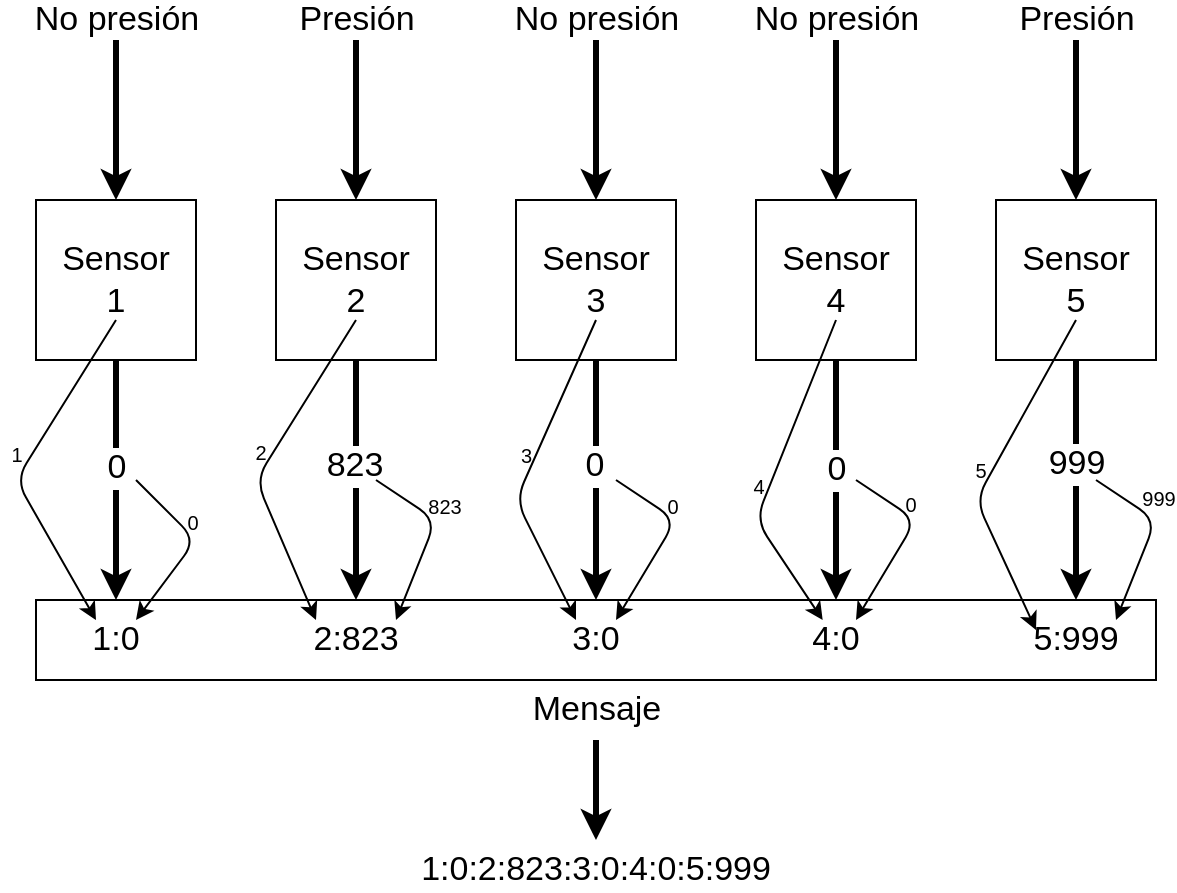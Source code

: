 <mxfile version="13.1.3" type="device"><diagram id="T1WmfEo9RY5or4r3WFk0" name="Page-1"><mxGraphModel dx="321" dy="224" grid="1" gridSize="10" guides="1" tooltips="1" connect="1" arrows="1" fold="1" page="1" pageScale="1" pageWidth="827" pageHeight="1169" math="0" shadow="0"><root><mxCell id="0"/><mxCell id="1" parent="0"/><mxCell id="3vnKodw-AI9YfOFUsxW8-24" style="edgeStyle=orthogonalEdgeStyle;rounded=0;orthogonalLoop=1;jettySize=auto;html=1;strokeWidth=3;fontSize=17;" edge="1" parent="1" source="3vnKodw-AI9YfOFUsxW8-5" target="3vnKodw-AI9YfOFUsxW8-21"><mxGeometry relative="1" as="geometry"><Array as="points"><mxPoint x="200" y="420"/><mxPoint x="200" y="420"/></Array></mxGeometry></mxCell><mxCell id="3vnKodw-AI9YfOFUsxW8-30" value="0" style="edgeLabel;html=1;align=center;verticalAlign=middle;resizable=0;points=[];fontSize=17;" vertex="1" connectable="0" parent="3vnKodw-AI9YfOFUsxW8-24"><mxGeometry x="0.667" y="46" relative="1" as="geometry"><mxPoint x="-46" y="-46" as="offset"/></mxGeometry></mxCell><mxCell id="3vnKodw-AI9YfOFUsxW8-5" value="" style="whiteSpace=wrap;html=1;aspect=fixed;fillColor=none;fontSize=17;labelBackgroundColor=none;" vertex="1" parent="1"><mxGeometry x="160" y="240" width="80" height="80" as="geometry"/></mxCell><mxCell id="3vnKodw-AI9YfOFUsxW8-6" value="" style="endArrow=classic;html=1;strokeWidth=3;fontSize=17;entryX=0.5;entryY=0;entryDx=0;entryDy=0;labelBackgroundColor=none;" edge="1" parent="1" target="3vnKodw-AI9YfOFUsxW8-5"><mxGeometry width="50" height="50" relative="1" as="geometry"><mxPoint x="200" y="160" as="sourcePoint"/><mxPoint x="220" y="180" as="targetPoint"/></mxGeometry></mxCell><mxCell id="3vnKodw-AI9YfOFUsxW8-8" value="No presión" style="edgeLabel;html=1;align=center;verticalAlign=middle;resizable=0;points=[];fontSize=17;labelBackgroundColor=none;" vertex="1" connectable="0" parent="3vnKodw-AI9YfOFUsxW8-6"><mxGeometry x="-0.675" y="2" relative="1" as="geometry"><mxPoint x="-2" y="-23" as="offset"/></mxGeometry></mxCell><mxCell id="3vnKodw-AI9YfOFUsxW8-25" style="edgeStyle=orthogonalEdgeStyle;rounded=0;orthogonalLoop=1;jettySize=auto;html=1;strokeWidth=3;fontSize=17;" edge="1" parent="1" source="3vnKodw-AI9YfOFUsxW8-9" target="3vnKodw-AI9YfOFUsxW8-21"><mxGeometry relative="1" as="geometry"><Array as="points"><mxPoint x="320" y="420"/><mxPoint x="320" y="420"/></Array></mxGeometry></mxCell><mxCell id="3vnKodw-AI9YfOFUsxW8-31" value="823" style="edgeLabel;html=1;align=center;verticalAlign=middle;resizable=0;points=[];fontSize=17;" vertex="1" connectable="0" parent="3vnKodw-AI9YfOFUsxW8-25"><mxGeometry x="0.667" y="-47" relative="1" as="geometry"><mxPoint x="46" y="-47" as="offset"/></mxGeometry></mxCell><mxCell id="3vnKodw-AI9YfOFUsxW8-9" value="" style="whiteSpace=wrap;html=1;aspect=fixed;fillColor=none;fontSize=17;labelBackgroundColor=none;" vertex="1" parent="1"><mxGeometry x="280" y="240" width="80" height="80" as="geometry"/></mxCell><mxCell id="3vnKodw-AI9YfOFUsxW8-10" value="" style="endArrow=classic;html=1;strokeWidth=3;fontSize=17;entryX=0.5;entryY=0;entryDx=0;entryDy=0;labelBackgroundColor=none;" edge="1" parent="1" target="3vnKodw-AI9YfOFUsxW8-9"><mxGeometry width="50" height="50" relative="1" as="geometry"><mxPoint x="320" y="160" as="sourcePoint"/><mxPoint x="340" y="180" as="targetPoint"/></mxGeometry></mxCell><mxCell id="3vnKodw-AI9YfOFUsxW8-11" value="Presión" style="edgeLabel;html=1;align=center;verticalAlign=middle;resizable=0;points=[];fontSize=17;labelBackgroundColor=none;" vertex="1" connectable="0" parent="3vnKodw-AI9YfOFUsxW8-10"><mxGeometry x="-0.675" y="2" relative="1" as="geometry"><mxPoint x="-2" y="-23" as="offset"/></mxGeometry></mxCell><mxCell id="3vnKodw-AI9YfOFUsxW8-26" style="edgeStyle=orthogonalEdgeStyle;rounded=0;orthogonalLoop=1;jettySize=auto;html=1;strokeWidth=3;fontSize=17;" edge="1" parent="1" source="3vnKodw-AI9YfOFUsxW8-12" target="3vnKodw-AI9YfOFUsxW8-21"><mxGeometry relative="1" as="geometry"/></mxCell><mxCell id="3vnKodw-AI9YfOFUsxW8-33" value="0" style="edgeLabel;html=1;align=center;verticalAlign=middle;resizable=0;points=[];fontSize=17;" vertex="1" connectable="0" parent="3vnKodw-AI9YfOFUsxW8-26"><mxGeometry x="-0.117" y="-1" relative="1" as="geometry"><mxPoint as="offset"/></mxGeometry></mxCell><mxCell id="3vnKodw-AI9YfOFUsxW8-12" value="" style="whiteSpace=wrap;html=1;aspect=fixed;fillColor=none;fontSize=17;labelBackgroundColor=none;" vertex="1" parent="1"><mxGeometry x="400" y="240" width="80" height="80" as="geometry"/></mxCell><mxCell id="3vnKodw-AI9YfOFUsxW8-13" value="" style="endArrow=classic;html=1;strokeWidth=3;fontSize=17;entryX=0.5;entryY=0;entryDx=0;entryDy=0;labelBackgroundColor=none;" edge="1" parent="1" target="3vnKodw-AI9YfOFUsxW8-12"><mxGeometry width="50" height="50" relative="1" as="geometry"><mxPoint x="440" y="160" as="sourcePoint"/><mxPoint x="460" y="180" as="targetPoint"/></mxGeometry></mxCell><mxCell id="3vnKodw-AI9YfOFUsxW8-14" value="No presión" style="edgeLabel;html=1;align=center;verticalAlign=middle;resizable=0;points=[];fontSize=17;labelBackgroundColor=none;" vertex="1" connectable="0" parent="3vnKodw-AI9YfOFUsxW8-13"><mxGeometry x="-0.675" y="2" relative="1" as="geometry"><mxPoint x="-2" y="-23" as="offset"/></mxGeometry></mxCell><mxCell id="3vnKodw-AI9YfOFUsxW8-27" style="edgeStyle=orthogonalEdgeStyle;rounded=0;orthogonalLoop=1;jettySize=auto;html=1;strokeWidth=3;fontSize=17;" edge="1" parent="1" source="3vnKodw-AI9YfOFUsxW8-15" target="3vnKodw-AI9YfOFUsxW8-21"><mxGeometry relative="1" as="geometry"><Array as="points"><mxPoint x="560" y="420"/><mxPoint x="560" y="420"/></Array></mxGeometry></mxCell><mxCell id="3vnKodw-AI9YfOFUsxW8-34" value="0" style="edgeLabel;html=1;align=center;verticalAlign=middle;resizable=0;points=[];fontSize=17;" vertex="1" connectable="0" parent="3vnKodw-AI9YfOFUsxW8-27"><mxGeometry x="0.667" y="-45" relative="1" as="geometry"><mxPoint x="45" y="-45" as="offset"/></mxGeometry></mxCell><mxCell id="3vnKodw-AI9YfOFUsxW8-15" value="" style="whiteSpace=wrap;html=1;aspect=fixed;fillColor=none;fontSize=17;labelBackgroundColor=none;" vertex="1" parent="1"><mxGeometry x="520" y="240" width="80" height="80" as="geometry"/></mxCell><mxCell id="3vnKodw-AI9YfOFUsxW8-16" value="" style="endArrow=classic;html=1;strokeWidth=3;fontSize=17;entryX=0.5;entryY=0;entryDx=0;entryDy=0;labelBackgroundColor=none;" edge="1" parent="1" target="3vnKodw-AI9YfOFUsxW8-15"><mxGeometry width="50" height="50" relative="1" as="geometry"><mxPoint x="560" y="160" as="sourcePoint"/><mxPoint x="580" y="180" as="targetPoint"/></mxGeometry></mxCell><mxCell id="3vnKodw-AI9YfOFUsxW8-17" value="No presión" style="edgeLabel;html=1;align=center;verticalAlign=middle;resizable=0;points=[];fontSize=17;labelBackgroundColor=none;" vertex="1" connectable="0" parent="3vnKodw-AI9YfOFUsxW8-16"><mxGeometry x="-0.675" y="2" relative="1" as="geometry"><mxPoint x="-2" y="-23" as="offset"/></mxGeometry></mxCell><mxCell id="3vnKodw-AI9YfOFUsxW8-28" style="edgeStyle=orthogonalEdgeStyle;rounded=0;orthogonalLoop=1;jettySize=auto;html=1;strokeWidth=3;fontSize=17;" edge="1" parent="1" source="3vnKodw-AI9YfOFUsxW8-18" target="3vnKodw-AI9YfOFUsxW8-21"><mxGeometry relative="1" as="geometry"><Array as="points"><mxPoint x="680" y="420"/><mxPoint x="680" y="420"/></Array></mxGeometry></mxCell><mxCell id="3vnKodw-AI9YfOFUsxW8-35" value="999" style="edgeLabel;html=1;align=center;verticalAlign=middle;resizable=0;points=[];fontSize=17;" vertex="1" connectable="0" parent="3vnKodw-AI9YfOFUsxW8-28"><mxGeometry x="0.667" y="-48" relative="1" as="geometry"><mxPoint x="48" y="-48" as="offset"/></mxGeometry></mxCell><mxCell id="3vnKodw-AI9YfOFUsxW8-18" value="" style="whiteSpace=wrap;html=1;aspect=fixed;fillColor=none;fontSize=17;labelBackgroundColor=none;" vertex="1" parent="1"><mxGeometry x="640" y="240" width="80" height="80" as="geometry"/></mxCell><mxCell id="3vnKodw-AI9YfOFUsxW8-19" value="" style="endArrow=classic;html=1;strokeWidth=3;fontSize=17;entryX=0.5;entryY=0;entryDx=0;entryDy=0;labelBackgroundColor=none;" edge="1" parent="1" target="3vnKodw-AI9YfOFUsxW8-18"><mxGeometry width="50" height="50" relative="1" as="geometry"><mxPoint x="680" y="160" as="sourcePoint"/><mxPoint x="700" y="180" as="targetPoint"/></mxGeometry></mxCell><mxCell id="3vnKodw-AI9YfOFUsxW8-20" value="Presión" style="edgeLabel;html=1;align=center;verticalAlign=middle;resizable=0;points=[];fontSize=17;labelBackgroundColor=none;" vertex="1" connectable="0" parent="3vnKodw-AI9YfOFUsxW8-19"><mxGeometry x="-0.675" y="2" relative="1" as="geometry"><mxPoint x="-2" y="-23" as="offset"/></mxGeometry></mxCell><mxCell id="3vnKodw-AI9YfOFUsxW8-21" value="" style="rounded=0;whiteSpace=wrap;html=1;fillColor=none;fontSize=17;labelBackgroundColor=none;" vertex="1" parent="1"><mxGeometry x="160" y="440" width="560" height="40" as="geometry"/></mxCell><mxCell id="3vnKodw-AI9YfOFUsxW8-22" value="Mensaje" style="text;html=1;align=center;verticalAlign=middle;resizable=0;points=[];autosize=1;fontSize=17;labelBackgroundColor=none;" vertex="1" parent="1"><mxGeometry x="400" y="480" width="80" height="30" as="geometry"/></mxCell><mxCell id="3vnKodw-AI9YfOFUsxW8-29" value="1:0" style="text;html=1;strokeColor=none;fillColor=none;align=center;verticalAlign=middle;whiteSpace=wrap;rounded=0;fontSize=17;labelBackgroundColor=none;" vertex="1" parent="1"><mxGeometry x="180" y="450" width="40" height="20" as="geometry"/></mxCell><mxCell id="3vnKodw-AI9YfOFUsxW8-32" value="2:823" style="text;html=1;strokeColor=none;fillColor=none;align=center;verticalAlign=middle;whiteSpace=wrap;rounded=0;fontSize=17;labelBackgroundColor=none;" vertex="1" parent="1"><mxGeometry x="300" y="450" width="40" height="20" as="geometry"/></mxCell><mxCell id="3vnKodw-AI9YfOFUsxW8-36" value="4:0" style="text;html=1;strokeColor=none;fillColor=none;align=center;verticalAlign=middle;whiteSpace=wrap;rounded=0;fontSize=17;labelBackgroundColor=none;" vertex="1" parent="1"><mxGeometry x="540" y="450" width="40" height="20" as="geometry"/></mxCell><mxCell id="3vnKodw-AI9YfOFUsxW8-37" value="5:999" style="text;html=1;strokeColor=none;fillColor=none;align=center;verticalAlign=middle;whiteSpace=wrap;rounded=0;fontSize=17;labelBackgroundColor=none;" vertex="1" parent="1"><mxGeometry x="660" y="450" width="40" height="20" as="geometry"/></mxCell><mxCell id="3vnKodw-AI9YfOFUsxW8-39" value="" style="endArrow=classic;html=1;strokeWidth=1;fontSize=17;exitX=0.5;exitY=1;exitDx=0;exitDy=0;" edge="1" parent="1" source="3vnKodw-AI9YfOFUsxW8-41"><mxGeometry width="50" height="50" relative="1" as="geometry"><mxPoint x="150" y="290" as="sourcePoint"/><mxPoint x="190" y="450" as="targetPoint"/><Array as="points"><mxPoint x="150" y="380"/></Array></mxGeometry></mxCell><mxCell id="3vnKodw-AI9YfOFUsxW8-44" value="1" style="edgeLabel;html=1;align=center;verticalAlign=middle;resizable=0;points=[];fontSize=10;labelBackgroundColor=none;" vertex="1" connectable="0" parent="3vnKodw-AI9YfOFUsxW8-39"><mxGeometry x="-0.178" relative="1" as="geometry"><mxPoint x="-11.7" y="6" as="offset"/></mxGeometry></mxCell><mxCell id="3vnKodw-AI9YfOFUsxW8-41" value="&lt;span style=&quot;caret-color: rgb(0, 0, 0); color: rgb(0, 0, 0); font-family: Helvetica; font-size: 17px; font-style: normal; font-variant-caps: normal; font-weight: normal; letter-spacing: normal; text-align: center; text-indent: 0px; text-transform: none; word-spacing: 0px; -webkit-text-stroke-width: 0px; text-decoration: none; float: none; display: inline !important;&quot;&gt;Sensor&lt;/span&gt;&lt;br style=&quot;caret-color: rgb(0, 0, 0); color: rgb(0, 0, 0); font-family: Helvetica; font-size: 17px; font-style: normal; font-variant-caps: normal; font-weight: normal; letter-spacing: normal; text-align: center; text-indent: 0px; text-transform: none; word-spacing: 0px; -webkit-text-stroke-width: 0px; text-decoration: none;&quot;&gt;&lt;span style=&quot;caret-color: rgb(0, 0, 0); color: rgb(0, 0, 0); font-family: Helvetica; font-size: 17px; font-style: normal; font-variant-caps: normal; font-weight: normal; letter-spacing: normal; text-align: center; text-indent: 0px; text-transform: none; word-spacing: 0px; -webkit-text-stroke-width: 0px; text-decoration: none; float: none; display: inline !important;&quot;&gt;1&lt;/span&gt;" style="text;html=1;strokeColor=none;fillColor=none;align=center;verticalAlign=middle;whiteSpace=wrap;rounded=0;fontSize=17;labelBackgroundColor=none;" vertex="1" parent="1"><mxGeometry x="170" y="260" width="60" height="40" as="geometry"/></mxCell><mxCell id="3vnKodw-AI9YfOFUsxW8-42" value="" style="endArrow=classic;html=1;strokeWidth=1;fontSize=17;entryX=0.75;entryY=0;entryDx=0;entryDy=0;" edge="1" parent="1" target="3vnKodw-AI9YfOFUsxW8-29"><mxGeometry width="50" height="50" relative="1" as="geometry"><mxPoint x="210" y="380" as="sourcePoint"/><mxPoint x="290" y="360" as="targetPoint"/><Array as="points"><mxPoint x="240" y="410"/></Array></mxGeometry></mxCell><mxCell id="3vnKodw-AI9YfOFUsxW8-43" value="0" style="edgeLabel;html=1;align=center;verticalAlign=middle;resizable=0;points=[];fontSize=10;labelBackgroundColor=none;" vertex="1" connectable="0" parent="3vnKodw-AI9YfOFUsxW8-42"><mxGeometry x="-0.334" y="2" relative="1" as="geometry"><mxPoint x="4" as="offset"/></mxGeometry></mxCell><mxCell id="3vnKodw-AI9YfOFUsxW8-45" value="&lt;span style=&quot;caret-color: rgb(0, 0, 0); color: rgb(0, 0, 0); font-family: Helvetica; font-size: 17px; font-style: normal; font-variant-caps: normal; font-weight: normal; letter-spacing: normal; text-align: center; text-indent: 0px; text-transform: none; word-spacing: 0px; -webkit-text-stroke-width: 0px; text-decoration: none; float: none; display: inline !important;&quot;&gt;Sensor&lt;/span&gt;&lt;br style=&quot;caret-color: rgb(0, 0, 0); color: rgb(0, 0, 0); font-family: Helvetica; font-size: 17px; font-style: normal; font-variant-caps: normal; font-weight: normal; letter-spacing: normal; text-align: center; text-indent: 0px; text-transform: none; word-spacing: 0px; -webkit-text-stroke-width: 0px; text-decoration: none;&quot;&gt;&lt;span style=&quot;caret-color: rgb(0, 0, 0); color: rgb(0, 0, 0); font-family: Helvetica; font-size: 17px; font-style: normal; font-variant-caps: normal; font-weight: normal; letter-spacing: normal; text-align: center; text-indent: 0px; text-transform: none; word-spacing: 0px; -webkit-text-stroke-width: 0px; text-decoration: none; float: none; display: inline !important;&quot;&gt;2&lt;/span&gt;" style="text;html=1;strokeColor=none;fillColor=none;align=center;verticalAlign=middle;whiteSpace=wrap;rounded=0;labelBackgroundColor=none;fontSize=10;" vertex="1" parent="1"><mxGeometry x="290" y="260" width="60" height="40" as="geometry"/></mxCell><mxCell id="3vnKodw-AI9YfOFUsxW8-46" value="" style="endArrow=classic;html=1;strokeWidth=1;fontSize=10;entryX=0;entryY=0;entryDx=0;entryDy=0;exitX=0.5;exitY=1;exitDx=0;exitDy=0;" edge="1" parent="1" source="3vnKodw-AI9YfOFUsxW8-45" target="3vnKodw-AI9YfOFUsxW8-32"><mxGeometry width="50" height="50" relative="1" as="geometry"><mxPoint x="260" y="310" as="sourcePoint"/><mxPoint x="300" y="340" as="targetPoint"/><Array as="points"><mxPoint x="270" y="380"/></Array></mxGeometry></mxCell><mxCell id="3vnKodw-AI9YfOFUsxW8-47" value="2" style="edgeLabel;html=1;align=center;verticalAlign=middle;resizable=0;points=[];fontSize=10;labelBackgroundColor=none;" vertex="1" connectable="0" parent="3vnKodw-AI9YfOFUsxW8-46"><mxGeometry x="-0.076" relative="1" as="geometry"><mxPoint x="-6" y="-1" as="offset"/></mxGeometry></mxCell><mxCell id="3vnKodw-AI9YfOFUsxW8-48" value="" style="endArrow=classic;html=1;strokeWidth=1;fontSize=10;entryX=1;entryY=0;entryDx=0;entryDy=0;" edge="1" parent="1" target="3vnKodw-AI9YfOFUsxW8-32"><mxGeometry width="50" height="50" relative="1" as="geometry"><mxPoint x="330" y="380" as="sourcePoint"/><mxPoint x="400" y="360" as="targetPoint"/><Array as="points"><mxPoint x="360" y="400"/></Array></mxGeometry></mxCell><mxCell id="3vnKodw-AI9YfOFUsxW8-49" value="823" style="edgeLabel;html=1;align=center;verticalAlign=middle;resizable=0;points=[];fontSize=10;labelBackgroundColor=none;" vertex="1" connectable="0" parent="3vnKodw-AI9YfOFUsxW8-48"><mxGeometry x="-0.346" y="1" relative="1" as="geometry"><mxPoint x="9" y="-3" as="offset"/></mxGeometry></mxCell><mxCell id="3vnKodw-AI9YfOFUsxW8-50" value="" style="endArrow=classic;html=1;strokeWidth=1;fontSize=10;exitX=0.5;exitY=1;exitDx=0;exitDy=0;" edge="1" parent="1" source="3vnKodw-AI9YfOFUsxW8-51"><mxGeometry width="50" height="50" relative="1" as="geometry"><mxPoint x="380" y="310" as="sourcePoint"/><mxPoint x="430" y="450" as="targetPoint"/><Array as="points"><mxPoint x="400" y="390"/></Array></mxGeometry></mxCell><mxCell id="3vnKodw-AI9YfOFUsxW8-52" value="3" style="edgeLabel;align=center;verticalAlign=middle;resizable=0;points=[];fontSize=10;labelBackgroundColor=none;" vertex="1" connectable="0" parent="3vnKodw-AI9YfOFUsxW8-50"><mxGeometry x="-0.107" y="-1" relative="1" as="geometry"><mxPoint x="-4" as="offset"/></mxGeometry></mxCell><mxCell id="3vnKodw-AI9YfOFUsxW8-51" value="&lt;span style=&quot;caret-color: rgb(0, 0, 0); color: rgb(0, 0, 0); font-family: Helvetica; font-size: 17px; font-style: normal; font-variant-caps: normal; font-weight: normal; letter-spacing: normal; text-align: center; text-indent: 0px; text-transform: none; word-spacing: 0px; -webkit-text-stroke-width: 0px; text-decoration: none; float: none; display: inline !important;&quot;&gt;Sensor&lt;/span&gt;&lt;br style=&quot;caret-color: rgb(0, 0, 0); color: rgb(0, 0, 0); font-family: Helvetica; font-size: 17px; font-style: normal; font-variant-caps: normal; font-weight: normal; letter-spacing: normal; text-align: center; text-indent: 0px; text-transform: none; word-spacing: 0px; -webkit-text-stroke-width: 0px; text-decoration: none;&quot;&gt;&lt;span style=&quot;caret-color: rgb(0, 0, 0); color: rgb(0, 0, 0); font-family: Helvetica; font-size: 17px; font-style: normal; font-variant-caps: normal; font-weight: normal; letter-spacing: normal; text-align: center; text-indent: 0px; text-transform: none; word-spacing: 0px; -webkit-text-stroke-width: 0px; text-decoration: none; float: none; display: inline !important;&quot;&gt;3&lt;/span&gt;" style="text;html=1;strokeColor=none;fillColor=none;align=center;verticalAlign=middle;whiteSpace=wrap;rounded=0;labelBackgroundColor=none;fontSize=10;" vertex="1" parent="1"><mxGeometry x="410" y="260" width="60" height="40" as="geometry"/></mxCell><mxCell id="3vnKodw-AI9YfOFUsxW8-53" value="" style="endArrow=classic;html=1;strokeWidth=1;fontSize=10;entryX=0.75;entryY=0;entryDx=0;entryDy=0;" edge="1" parent="1" target="3vnKodw-AI9YfOFUsxW8-54"><mxGeometry width="50" height="50" relative="1" as="geometry"><mxPoint x="450" y="380" as="sourcePoint"/><mxPoint x="470" y="420" as="targetPoint"/><Array as="points"><mxPoint x="480" y="400"/></Array></mxGeometry></mxCell><mxCell id="3vnKodw-AI9YfOFUsxW8-55" value="0" style="edgeLabel;html=1;align=center;verticalAlign=middle;resizable=0;points=[];fontSize=10;labelBackgroundColor=none;" vertex="1" connectable="0" parent="3vnKodw-AI9YfOFUsxW8-53"><mxGeometry x="-0.365" relative="1" as="geometry"><mxPoint x="3" y="-4" as="offset"/></mxGeometry></mxCell><mxCell id="3vnKodw-AI9YfOFUsxW8-54" value="&lt;span style=&quot;caret-color: rgb(0, 0, 0); color: rgb(0, 0, 0); font-family: Helvetica; font-size: 17px; font-style: normal; font-variant-caps: normal; font-weight: normal; letter-spacing: normal; text-align: center; text-indent: 0px; text-transform: none; word-spacing: 0px; -webkit-text-stroke-width: 0px; text-decoration: none; float: none; display: inline !important;&quot;&gt;3:0&lt;/span&gt;" style="text;html=1;strokeColor=none;fillColor=none;align=center;verticalAlign=middle;whiteSpace=wrap;rounded=0;labelBackgroundColor=none;fontSize=10;" vertex="1" parent="1"><mxGeometry x="420" y="450" width="40" height="20" as="geometry"/></mxCell><mxCell id="3vnKodw-AI9YfOFUsxW8-56" value="" style="endArrow=classic;html=1;strokeWidth=1;fontSize=10;exitX=0.5;exitY=1;exitDx=0;exitDy=0;" edge="1" parent="1" source="3vnKodw-AI9YfOFUsxW8-57" target="3vnKodw-AI9YfOFUsxW8-36"><mxGeometry width="50" height="50" relative="1" as="geometry"><mxPoint x="510" y="330" as="sourcePoint"/><mxPoint x="550" y="350" as="targetPoint"/><Array as="points"><mxPoint x="520" y="400"/></Array></mxGeometry></mxCell><mxCell id="3vnKodw-AI9YfOFUsxW8-60" value="4" style="edgeLabel;html=1;align=center;verticalAlign=middle;resizable=0;points=[];fontSize=10;labelBackgroundColor=none;" vertex="1" connectable="0" parent="3vnKodw-AI9YfOFUsxW8-56"><mxGeometry x="0.082" y="1" relative="1" as="geometry"><mxPoint x="-6" y="-2" as="offset"/></mxGeometry></mxCell><mxCell id="3vnKodw-AI9YfOFUsxW8-57" value="&lt;span style=&quot;caret-color: rgb(0, 0, 0); color: rgb(0, 0, 0); font-family: Helvetica; font-size: 17px; font-style: normal; font-variant-caps: normal; font-weight: normal; letter-spacing: normal; text-align: center; text-indent: 0px; text-transform: none; word-spacing: 0px; -webkit-text-stroke-width: 0px; text-decoration: none; float: none; display: inline !important;&quot;&gt;Sensor&lt;/span&gt;&lt;br style=&quot;caret-color: rgb(0, 0, 0); color: rgb(0, 0, 0); font-family: Helvetica; font-size: 17px; font-style: normal; font-variant-caps: normal; font-weight: normal; letter-spacing: normal; text-align: center; text-indent: 0px; text-transform: none; word-spacing: 0px; -webkit-text-stroke-width: 0px; text-decoration: none;&quot;&gt;&lt;span style=&quot;caret-color: rgb(0, 0, 0); color: rgb(0, 0, 0); font-family: Helvetica; font-size: 17px; font-style: normal; font-variant-caps: normal; font-weight: normal; letter-spacing: normal; text-align: center; text-indent: 0px; text-transform: none; word-spacing: 0px; -webkit-text-stroke-width: 0px; text-decoration: none; float: none; display: inline !important;&quot;&gt;4&lt;/span&gt;" style="text;html=1;strokeColor=none;fillColor=none;align=center;verticalAlign=middle;whiteSpace=wrap;rounded=0;labelBackgroundColor=none;fontSize=10;" vertex="1" parent="1"><mxGeometry x="530" y="260" width="60" height="40" as="geometry"/></mxCell><mxCell id="3vnKodw-AI9YfOFUsxW8-61" value="" style="endArrow=classic;html=1;strokeWidth=1;fontSize=10;entryX=0.75;entryY=0;entryDx=0;entryDy=0;" edge="1" parent="1" target="3vnKodw-AI9YfOFUsxW8-36"><mxGeometry width="50" height="50" relative="1" as="geometry"><mxPoint x="570" y="380" as="sourcePoint"/><mxPoint x="640" y="370" as="targetPoint"/><Array as="points"><mxPoint x="600" y="400"/></Array></mxGeometry></mxCell><mxCell id="3vnKodw-AI9YfOFUsxW8-62" value="0" style="edgeLabel;html=1;align=center;verticalAlign=middle;resizable=0;points=[];fontSize=10;labelBackgroundColor=none;" vertex="1" connectable="0" parent="3vnKodw-AI9YfOFUsxW8-61"><mxGeometry x="-0.509" relative="1" as="geometry"><mxPoint x="8" y="-1" as="offset"/></mxGeometry></mxCell><mxCell id="3vnKodw-AI9YfOFUsxW8-63" value="&lt;span style=&quot;caret-color: rgb(0, 0, 0); color: rgb(0, 0, 0); font-family: Helvetica; font-size: 17px; font-style: normal; font-variant-caps: normal; font-weight: normal; letter-spacing: normal; text-align: center; text-indent: 0px; text-transform: none; word-spacing: 0px; -webkit-text-stroke-width: 0px; text-decoration: none; float: none; display: inline !important;&quot;&gt;Sensor&lt;/span&gt;&lt;br style=&quot;caret-color: rgb(0, 0, 0); color: rgb(0, 0, 0); font-family: Helvetica; font-size: 17px; font-style: normal; font-variant-caps: normal; font-weight: normal; letter-spacing: normal; text-align: center; text-indent: 0px; text-transform: none; word-spacing: 0px; -webkit-text-stroke-width: 0px; text-decoration: none;&quot;&gt;&lt;span style=&quot;caret-color: rgb(0, 0, 0); color: rgb(0, 0, 0); font-family: Helvetica; font-size: 17px; font-style: normal; font-variant-caps: normal; font-weight: normal; letter-spacing: normal; text-align: center; text-indent: 0px; text-transform: none; word-spacing: 0px; -webkit-text-stroke-width: 0px; text-decoration: none; float: none; display: inline !important;&quot;&gt;5&lt;/span&gt;" style="text;html=1;strokeColor=none;fillColor=none;align=center;verticalAlign=middle;whiteSpace=wrap;rounded=0;labelBackgroundColor=none;fontSize=10;" vertex="1" parent="1"><mxGeometry x="650" y="260" width="60" height="40" as="geometry"/></mxCell><mxCell id="3vnKodw-AI9YfOFUsxW8-64" value="" style="endArrow=classic;html=1;strokeWidth=1;fontSize=10;entryX=0;entryY=0.25;entryDx=0;entryDy=0;exitX=0.5;exitY=1;exitDx=0;exitDy=0;" edge="1" parent="1" source="3vnKodw-AI9YfOFUsxW8-63" target="3vnKodw-AI9YfOFUsxW8-37"><mxGeometry width="50" height="50" relative="1" as="geometry"><mxPoint x="680" y="300" as="sourcePoint"/><mxPoint x="660" y="360" as="targetPoint"/><Array as="points"><mxPoint x="630" y="390"/></Array></mxGeometry></mxCell><mxCell id="3vnKodw-AI9YfOFUsxW8-65" value="5" style="edgeLabel;html=1;align=center;verticalAlign=middle;resizable=0;points=[];fontSize=10;labelBackgroundColor=none;" vertex="1" connectable="0" parent="3vnKodw-AI9YfOFUsxW8-64"><mxGeometry x="0.016" y="-2" relative="1" as="geometry"><mxPoint x="-4" y="-2" as="offset"/></mxGeometry></mxCell><mxCell id="3vnKodw-AI9YfOFUsxW8-66" value="" style="endArrow=classic;html=1;strokeWidth=1;fontSize=10;entryX=1;entryY=0;entryDx=0;entryDy=0;" edge="1" parent="1" target="3vnKodw-AI9YfOFUsxW8-37"><mxGeometry width="50" height="50" relative="1" as="geometry"><mxPoint x="690" y="380" as="sourcePoint"/><mxPoint x="760" y="370" as="targetPoint"/><Array as="points"><mxPoint x="720" y="400"/></Array></mxGeometry></mxCell><mxCell id="3vnKodw-AI9YfOFUsxW8-67" value="999" style="edgeLabel;html=1;align=center;verticalAlign=middle;resizable=0;points=[];fontSize=10;labelBackgroundColor=none;" vertex="1" connectable="0" parent="3vnKodw-AI9YfOFUsxW8-66"><mxGeometry x="-0.374" y="1" relative="1" as="geometry"><mxPoint x="6.87" y="-5.88" as="offset"/></mxGeometry></mxCell><mxCell id="3vnKodw-AI9YfOFUsxW8-69" value="" style="endArrow=classic;html=1;strokeWidth=3;fontSize=10;labelBackgroundColor=none;" edge="1" parent="1" source="3vnKodw-AI9YfOFUsxW8-22"><mxGeometry width="50" height="50" relative="1" as="geometry"><mxPoint x="400" y="570" as="sourcePoint"/><mxPoint x="440" y="560" as="targetPoint"/></mxGeometry></mxCell><mxCell id="3vnKodw-AI9YfOFUsxW8-70" value="1:0:2:823:3:0:4:0:5:999" style="text;html=1;strokeColor=none;fillColor=none;align=center;verticalAlign=middle;whiteSpace=wrap;rounded=0;labelBackgroundColor=none;fontSize=17;" vertex="1" parent="1"><mxGeometry x="350" y="565" width="180" height="20" as="geometry"/></mxCell></root></mxGraphModel></diagram></mxfile>